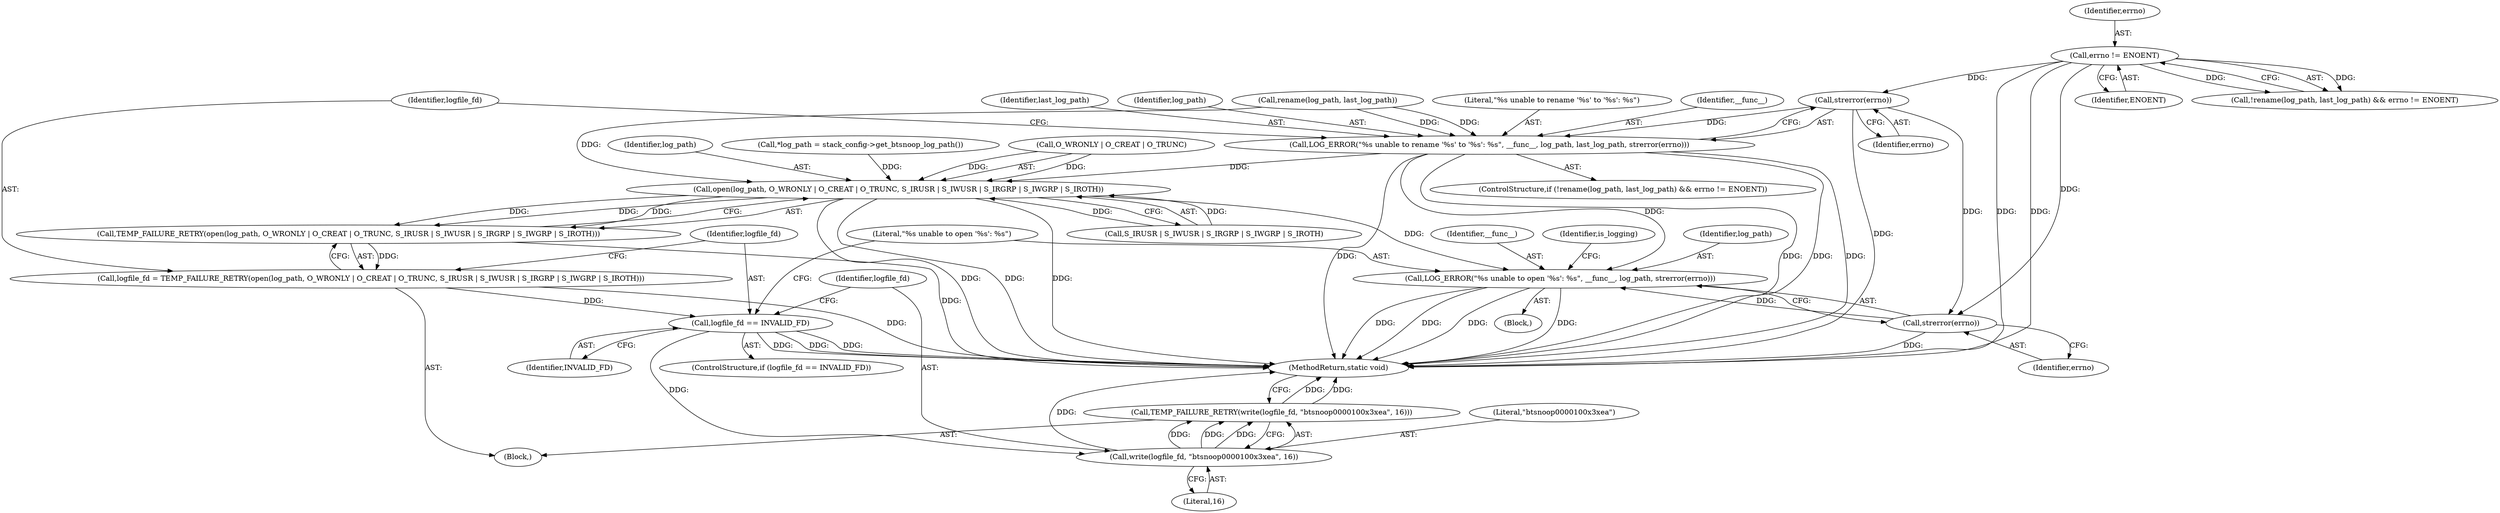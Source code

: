 digraph "0_Android_472271b153c5dc53c28beac55480a8d8434b2d5c_50@API" {
"1000150" [label="(Call,strerror(errno))"];
"1000142" [label="(Call,errno != ENOENT)"];
"1000145" [label="(Call,LOG_ERROR(\"%s unable to rename '%s' to '%s': %s\", __func__, log_path, last_log_path, strerror(errno)))"];
"1000155" [label="(Call,open(log_path, O_WRONLY | O_CREAT | O_TRUNC, S_IRUSR | S_IWUSR | S_IRGRP | S_IWGRP | S_IROTH))"];
"1000154" [label="(Call,TEMP_FAILURE_RETRY(open(log_path, O_WRONLY | O_CREAT | O_TRUNC, S_IRUSR | S_IWUSR | S_IRGRP | S_IWGRP | S_IROTH)))"];
"1000152" [label="(Call,logfile_fd = TEMP_FAILURE_RETRY(open(log_path, O_WRONLY | O_CREAT | O_TRUNC, S_IRUSR | S_IWUSR | S_IRGRP | S_IWGRP | S_IROTH)))"];
"1000172" [label="(Call,logfile_fd == INVALID_FD)"];
"1000187" [label="(Call,write(logfile_fd, \"btsnoop\0\0\0\0\1\0\0\x3\xea\", 16))"];
"1000186" [label="(Call,TEMP_FAILURE_RETRY(write(logfile_fd, \"btsnoop\0\0\0\0\1\0\0\x3\xea\", 16)))"];
"1000176" [label="(Call,LOG_ERROR(\"%s unable to open '%s': %s\", __func__, log_path, strerror(errno)))"];
"1000180" [label="(Call,strerror(errno))"];
"1000189" [label="(Literal,\"btsnoop\0\0\0\0\1\0\0\x3\xea\")"];
"1000178" [label="(Identifier,__func__)"];
"1000157" [label="(Call,O_WRONLY | O_CREAT | O_TRUNC)"];
"1000171" [label="(ControlStructure,if (logfile_fd == INVALID_FD))"];
"1000143" [label="(Identifier,errno)"];
"1000136" [label="(ControlStructure,if (!rename(log_path, last_log_path) && errno != ENOENT))"];
"1000186" [label="(Call,TEMP_FAILURE_RETRY(write(logfile_fd, \"btsnoop\0\0\0\0\1\0\0\x3\xea\", 16)))"];
"1000150" [label="(Call,strerror(errno))"];
"1000152" [label="(Call,logfile_fd = TEMP_FAILURE_RETRY(open(log_path, O_WRONLY | O_CREAT | O_TRUNC, S_IRUSR | S_IWUSR | S_IRGRP | S_IWGRP | S_IROTH)))"];
"1000156" [label="(Identifier,log_path)"];
"1000180" [label="(Call,strerror(errno))"];
"1000187" [label="(Call,write(logfile_fd, \"btsnoop\0\0\0\0\1\0\0\x3\xea\", 16))"];
"1000142" [label="(Call,errno != ENOENT)"];
"1000153" [label="(Identifier,logfile_fd)"];
"1000144" [label="(Identifier,ENOENT)"];
"1000123" [label="(Call,*log_path = stack_config->get_btsnoop_log_path())"];
"1000174" [label="(Identifier,INVALID_FD)"];
"1000188" [label="(Identifier,logfile_fd)"];
"1000148" [label="(Identifier,log_path)"];
"1000183" [label="(Identifier,is_logging)"];
"1000179" [label="(Identifier,log_path)"];
"1000173" [label="(Identifier,logfile_fd)"];
"1000137" [label="(Call,!rename(log_path, last_log_path) && errno != ENOENT)"];
"1000155" [label="(Call,open(log_path, O_WRONLY | O_CREAT | O_TRUNC, S_IRUSR | S_IWUSR | S_IRGRP | S_IWGRP | S_IROTH))"];
"1000203" [label="(MethodReturn,static void)"];
"1000181" [label="(Identifier,errno)"];
"1000162" [label="(Call,S_IRUSR | S_IWUSR | S_IRGRP | S_IWGRP | S_IROTH)"];
"1000176" [label="(Call,LOG_ERROR(\"%s unable to open '%s': %s\", __func__, log_path, strerror(errno)))"];
"1000120" [label="(Block,)"];
"1000190" [label="(Literal,16)"];
"1000154" [label="(Call,TEMP_FAILURE_RETRY(open(log_path, O_WRONLY | O_CREAT | O_TRUNC, S_IRUSR | S_IWUSR | S_IRGRP | S_IWGRP | S_IROTH)))"];
"1000146" [label="(Literal,\"%s unable to rename '%s' to '%s': %s\")"];
"1000175" [label="(Block,)"];
"1000149" [label="(Identifier,last_log_path)"];
"1000151" [label="(Identifier,errno)"];
"1000139" [label="(Call,rename(log_path, last_log_path))"];
"1000147" [label="(Identifier,__func__)"];
"1000177" [label="(Literal,\"%s unable to open '%s': %s\")"];
"1000172" [label="(Call,logfile_fd == INVALID_FD)"];
"1000145" [label="(Call,LOG_ERROR(\"%s unable to rename '%s' to '%s': %s\", __func__, log_path, last_log_path, strerror(errno)))"];
"1000150" -> "1000145"  [label="AST: "];
"1000150" -> "1000151"  [label="CFG: "];
"1000151" -> "1000150"  [label="AST: "];
"1000145" -> "1000150"  [label="CFG: "];
"1000150" -> "1000203"  [label="DDG: "];
"1000150" -> "1000145"  [label="DDG: "];
"1000142" -> "1000150"  [label="DDG: "];
"1000150" -> "1000180"  [label="DDG: "];
"1000142" -> "1000137"  [label="AST: "];
"1000142" -> "1000144"  [label="CFG: "];
"1000143" -> "1000142"  [label="AST: "];
"1000144" -> "1000142"  [label="AST: "];
"1000137" -> "1000142"  [label="CFG: "];
"1000142" -> "1000203"  [label="DDG: "];
"1000142" -> "1000203"  [label="DDG: "];
"1000142" -> "1000137"  [label="DDG: "];
"1000142" -> "1000137"  [label="DDG: "];
"1000142" -> "1000180"  [label="DDG: "];
"1000145" -> "1000136"  [label="AST: "];
"1000146" -> "1000145"  [label="AST: "];
"1000147" -> "1000145"  [label="AST: "];
"1000148" -> "1000145"  [label="AST: "];
"1000149" -> "1000145"  [label="AST: "];
"1000153" -> "1000145"  [label="CFG: "];
"1000145" -> "1000203"  [label="DDG: "];
"1000145" -> "1000203"  [label="DDG: "];
"1000145" -> "1000203"  [label="DDG: "];
"1000145" -> "1000203"  [label="DDG: "];
"1000139" -> "1000145"  [label="DDG: "];
"1000139" -> "1000145"  [label="DDG: "];
"1000145" -> "1000155"  [label="DDG: "];
"1000145" -> "1000176"  [label="DDG: "];
"1000155" -> "1000154"  [label="AST: "];
"1000155" -> "1000162"  [label="CFG: "];
"1000156" -> "1000155"  [label="AST: "];
"1000157" -> "1000155"  [label="AST: "];
"1000162" -> "1000155"  [label="AST: "];
"1000154" -> "1000155"  [label="CFG: "];
"1000155" -> "1000203"  [label="DDG: "];
"1000155" -> "1000203"  [label="DDG: "];
"1000155" -> "1000203"  [label="DDG: "];
"1000155" -> "1000154"  [label="DDG: "];
"1000155" -> "1000154"  [label="DDG: "];
"1000155" -> "1000154"  [label="DDG: "];
"1000139" -> "1000155"  [label="DDG: "];
"1000123" -> "1000155"  [label="DDG: "];
"1000157" -> "1000155"  [label="DDG: "];
"1000157" -> "1000155"  [label="DDG: "];
"1000162" -> "1000155"  [label="DDG: "];
"1000162" -> "1000155"  [label="DDG: "];
"1000155" -> "1000176"  [label="DDG: "];
"1000154" -> "1000152"  [label="AST: "];
"1000152" -> "1000154"  [label="CFG: "];
"1000154" -> "1000203"  [label="DDG: "];
"1000154" -> "1000152"  [label="DDG: "];
"1000152" -> "1000120"  [label="AST: "];
"1000153" -> "1000152"  [label="AST: "];
"1000173" -> "1000152"  [label="CFG: "];
"1000152" -> "1000203"  [label="DDG: "];
"1000152" -> "1000172"  [label="DDG: "];
"1000172" -> "1000171"  [label="AST: "];
"1000172" -> "1000174"  [label="CFG: "];
"1000173" -> "1000172"  [label="AST: "];
"1000174" -> "1000172"  [label="AST: "];
"1000177" -> "1000172"  [label="CFG: "];
"1000188" -> "1000172"  [label="CFG: "];
"1000172" -> "1000203"  [label="DDG: "];
"1000172" -> "1000203"  [label="DDG: "];
"1000172" -> "1000203"  [label="DDG: "];
"1000172" -> "1000187"  [label="DDG: "];
"1000187" -> "1000186"  [label="AST: "];
"1000187" -> "1000190"  [label="CFG: "];
"1000188" -> "1000187"  [label="AST: "];
"1000189" -> "1000187"  [label="AST: "];
"1000190" -> "1000187"  [label="AST: "];
"1000186" -> "1000187"  [label="CFG: "];
"1000187" -> "1000203"  [label="DDG: "];
"1000187" -> "1000186"  [label="DDG: "];
"1000187" -> "1000186"  [label="DDG: "];
"1000187" -> "1000186"  [label="DDG: "];
"1000186" -> "1000120"  [label="AST: "];
"1000203" -> "1000186"  [label="CFG: "];
"1000186" -> "1000203"  [label="DDG: "];
"1000186" -> "1000203"  [label="DDG: "];
"1000176" -> "1000175"  [label="AST: "];
"1000176" -> "1000180"  [label="CFG: "];
"1000177" -> "1000176"  [label="AST: "];
"1000178" -> "1000176"  [label="AST: "];
"1000179" -> "1000176"  [label="AST: "];
"1000180" -> "1000176"  [label="AST: "];
"1000183" -> "1000176"  [label="CFG: "];
"1000176" -> "1000203"  [label="DDG: "];
"1000176" -> "1000203"  [label="DDG: "];
"1000176" -> "1000203"  [label="DDG: "];
"1000176" -> "1000203"  [label="DDG: "];
"1000180" -> "1000176"  [label="DDG: "];
"1000180" -> "1000181"  [label="CFG: "];
"1000181" -> "1000180"  [label="AST: "];
"1000180" -> "1000203"  [label="DDG: "];
}
